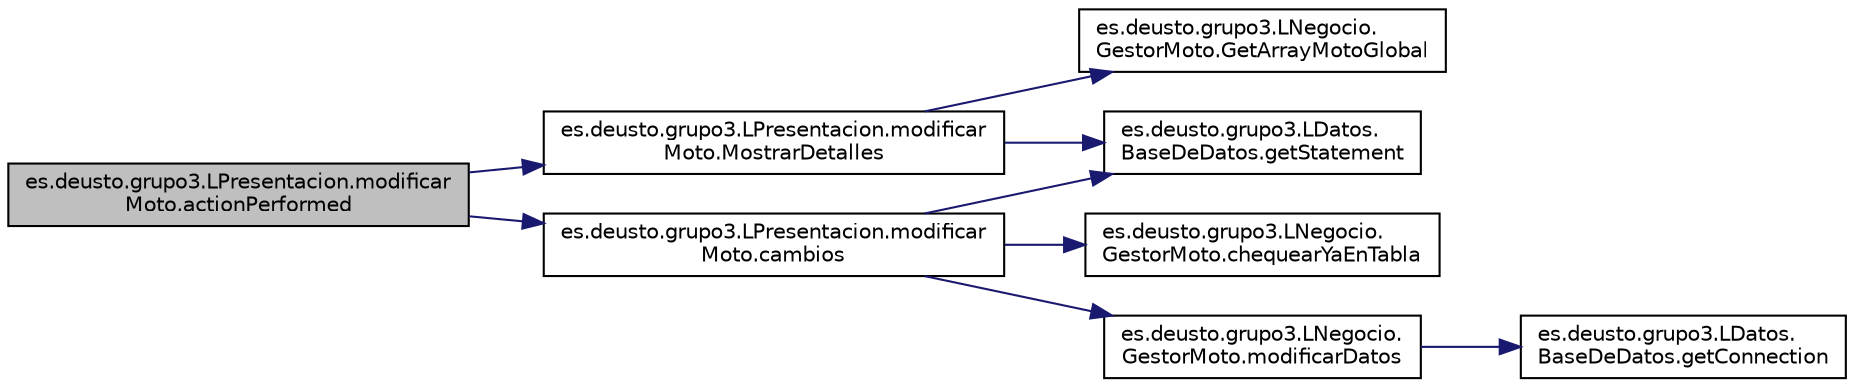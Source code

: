 digraph "es.deusto.grupo3.LPresentacion.modificarMoto.actionPerformed"
{
  edge [fontname="Helvetica",fontsize="10",labelfontname="Helvetica",labelfontsize="10"];
  node [fontname="Helvetica",fontsize="10",shape=record];
  rankdir="LR";
  Node5 [label="es.deusto.grupo3.LPresentacion.modificar\lMoto.actionPerformed",height=0.2,width=0.4,color="black", fillcolor="grey75", style="filled", fontcolor="black"];
  Node5 -> Node6 [color="midnightblue",fontsize="10",style="solid",fontname="Helvetica"];
  Node6 [label="es.deusto.grupo3.LPresentacion.modificar\lMoto.MostrarDetalles",height=0.2,width=0.4,color="black", fillcolor="white", style="filled",URL="$classes_1_1deusto_1_1grupo3_1_1_l_presentacion_1_1modificar_moto.html#aa76c36798704a3a1194e5409213f1e1c"];
  Node6 -> Node7 [color="midnightblue",fontsize="10",style="solid",fontname="Helvetica"];
  Node7 [label="es.deusto.grupo3.LDatos.\lBaseDeDatos.getStatement",height=0.2,width=0.4,color="black", fillcolor="white", style="filled",URL="$classes_1_1deusto_1_1grupo3_1_1_l_datos_1_1_base_de_datos.html#a9657b1feb4c9852ab9d5f438239cb7b4"];
  Node6 -> Node8 [color="midnightblue",fontsize="10",style="solid",fontname="Helvetica"];
  Node8 [label="es.deusto.grupo3.LNegocio.\lGestorMoto.GetArrayMotoGlobal",height=0.2,width=0.4,color="black", fillcolor="white", style="filled",URL="$classes_1_1deusto_1_1grupo3_1_1_l_negocio_1_1_gestor_moto.html#a6dd9fd47cd6f09fd73d87a8f003bb521"];
  Node5 -> Node9 [color="midnightblue",fontsize="10",style="solid",fontname="Helvetica"];
  Node9 [label="es.deusto.grupo3.LPresentacion.modificar\lMoto.cambios",height=0.2,width=0.4,color="black", fillcolor="white", style="filled",URL="$classes_1_1deusto_1_1grupo3_1_1_l_presentacion_1_1modificar_moto.html#a3472f410c76613e9b162935ba00d84cc"];
  Node9 -> Node7 [color="midnightblue",fontsize="10",style="solid",fontname="Helvetica"];
  Node9 -> Node10 [color="midnightblue",fontsize="10",style="solid",fontname="Helvetica"];
  Node10 [label="es.deusto.grupo3.LNegocio.\lGestorMoto.chequearYaEnTabla",height=0.2,width=0.4,color="black", fillcolor="white", style="filled",URL="$classes_1_1deusto_1_1grupo3_1_1_l_negocio_1_1_gestor_moto.html#abde4b5c961834ab1a6ffa642be535a23"];
  Node9 -> Node11 [color="midnightblue",fontsize="10",style="solid",fontname="Helvetica"];
  Node11 [label="es.deusto.grupo3.LNegocio.\lGestorMoto.modificarDatos",height=0.2,width=0.4,color="black", fillcolor="white", style="filled",URL="$classes_1_1deusto_1_1grupo3_1_1_l_negocio_1_1_gestor_moto.html#a339be97a166d765d4052fdb476857662"];
  Node11 -> Node12 [color="midnightblue",fontsize="10",style="solid",fontname="Helvetica"];
  Node12 [label="es.deusto.grupo3.LDatos.\lBaseDeDatos.getConnection",height=0.2,width=0.4,color="black", fillcolor="white", style="filled",URL="$classes_1_1deusto_1_1grupo3_1_1_l_datos_1_1_base_de_datos.html#a1c5069726bf3121d34bd186fd6f76972"];
}
